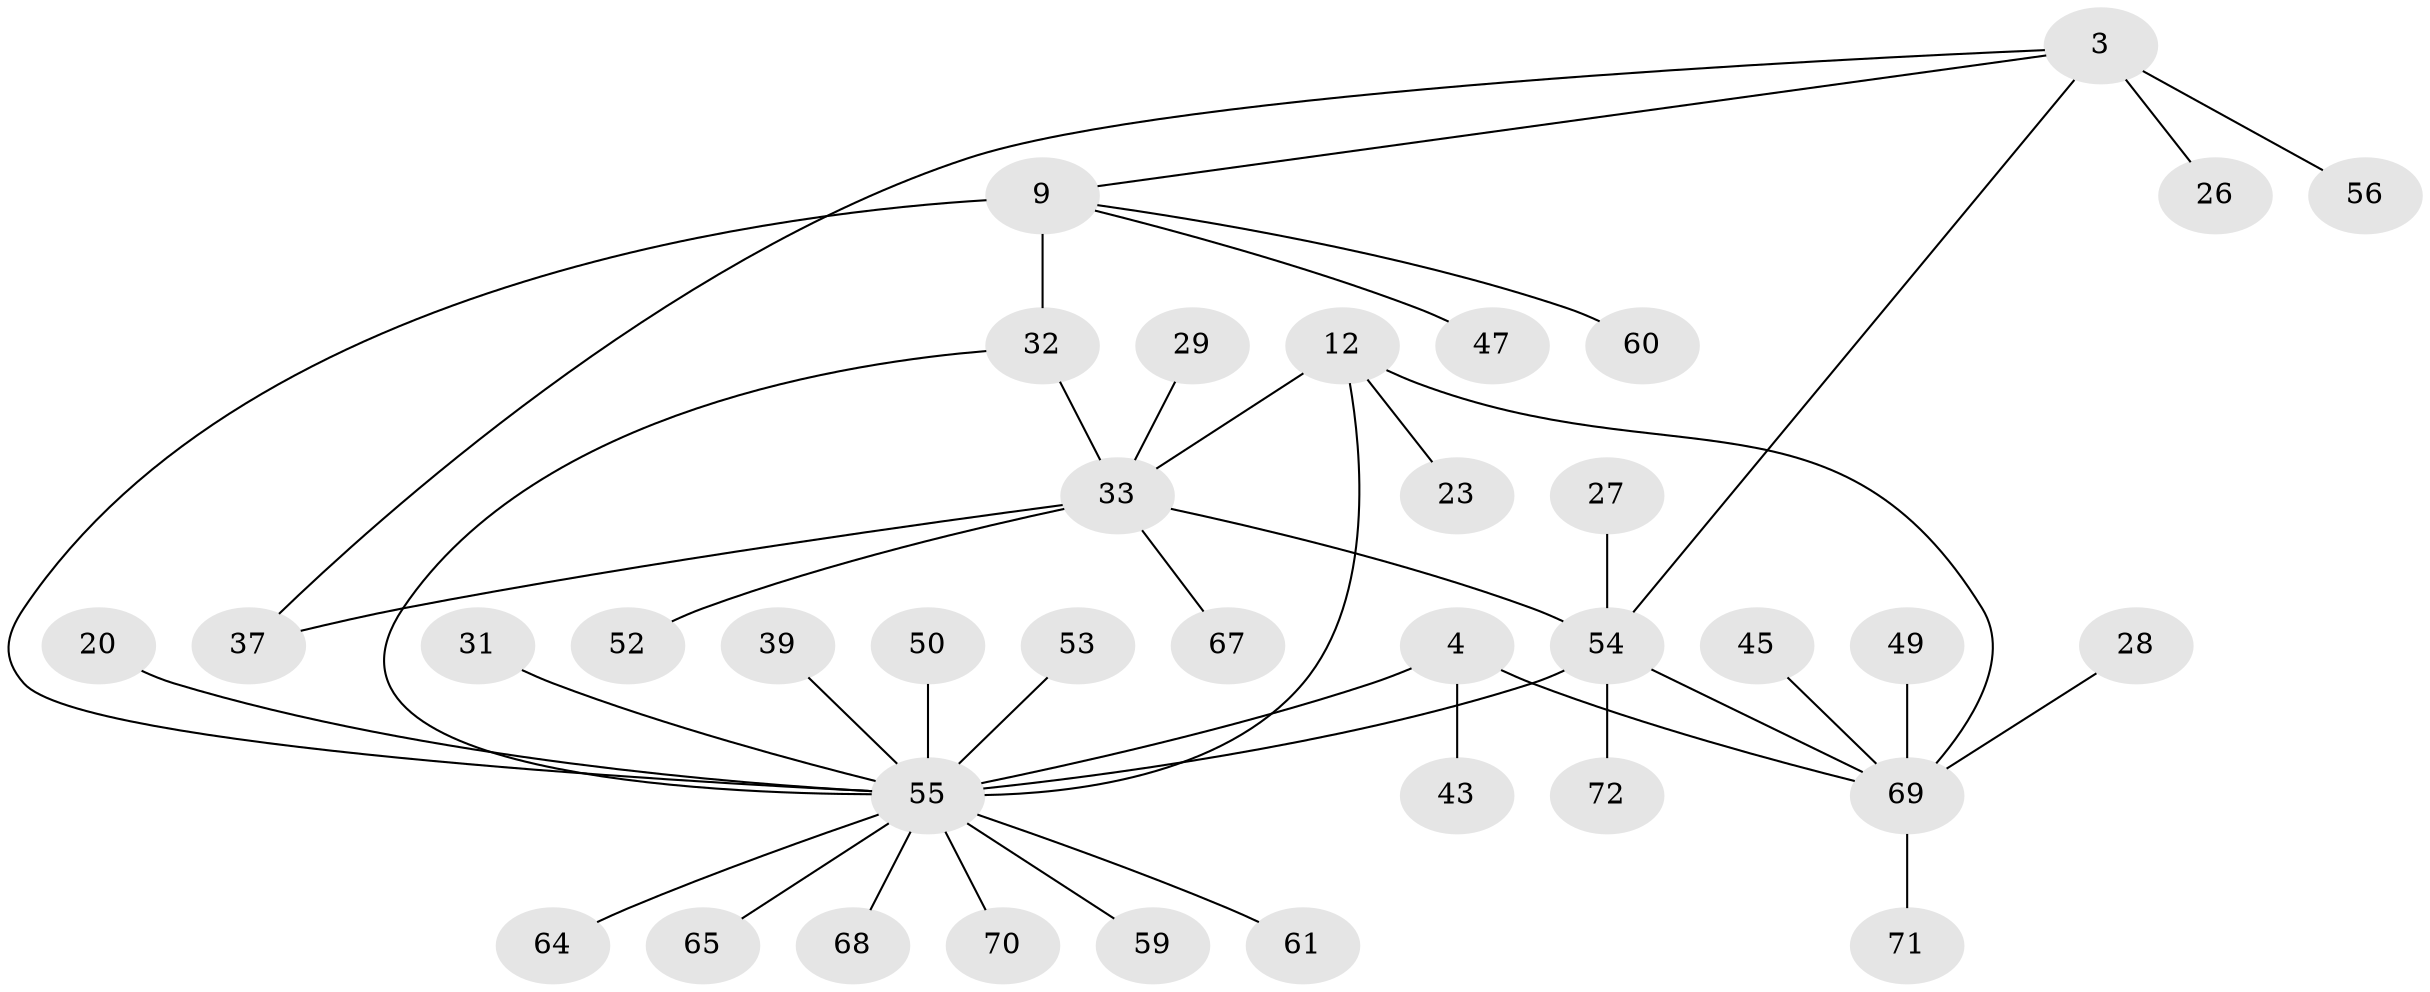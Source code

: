 // original degree distribution, {6: 0.05555555555555555, 4: 0.041666666666666664, 7: 0.041666666666666664, 9: 0.027777777777777776, 5: 0.05555555555555555, 3: 0.05555555555555555, 1: 0.5694444444444444, 2: 0.1527777777777778}
// Generated by graph-tools (version 1.1) at 2025/55/03/09/25 04:55:01]
// undirected, 36 vertices, 42 edges
graph export_dot {
graph [start="1"]
  node [color=gray90,style=filled];
  3;
  4;
  9 [super="+8"];
  12 [super="+11"];
  20;
  23;
  26;
  27;
  28;
  29;
  31;
  32 [super="+15"];
  33 [super="+14"];
  37;
  39;
  43;
  45;
  47 [super="+21"];
  49 [super="+25"];
  50;
  52;
  53 [super="+19"];
  54 [super="+2"];
  55 [super="+6+7"];
  56 [super="+44+51"];
  59;
  60;
  61;
  64 [super="+48"];
  65;
  67;
  68 [super="+62"];
  69 [super="+66+10"];
  70;
  71;
  72 [super="+22+42"];
  3 -- 9;
  3 -- 26;
  3 -- 37;
  3 -- 56;
  3 -- 54 [weight=2];
  4 -- 43;
  4 -- 55 [weight=2];
  4 -- 69;
  9 -- 32 [weight=2];
  9 -- 60;
  9 -- 47;
  9 -- 55 [weight=2];
  12 -- 55 [weight=2];
  12 -- 23;
  12 -- 69 [weight=2];
  12 -- 33;
  20 -- 55;
  27 -- 54;
  28 -- 69;
  29 -- 33;
  31 -- 55;
  32 -- 55;
  32 -- 33 [weight=2];
  33 -- 67;
  33 -- 37;
  33 -- 52;
  33 -- 54;
  39 -- 55;
  45 -- 69;
  49 -- 69;
  50 -- 55;
  53 -- 55;
  54 -- 69;
  54 -- 55;
  54 -- 72;
  55 -- 65;
  55 -- 68;
  55 -- 59;
  55 -- 64;
  55 -- 70;
  55 -- 61;
  69 -- 71;
}
